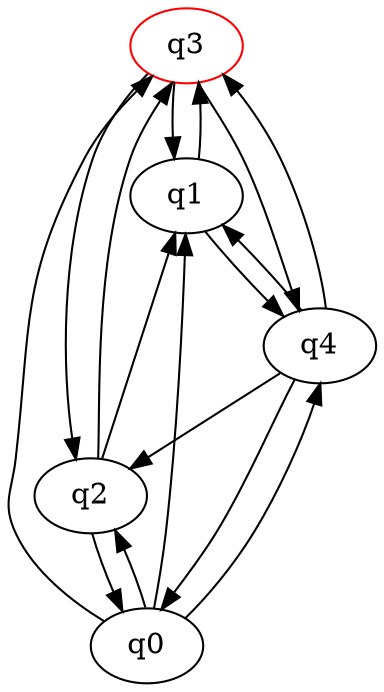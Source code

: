 digraph A{
q3 [initial=1,color=green];
q3 [final=1,color=red];
q0 -> q1;
q0 -> q2;
q0 -> q3;
q0 -> q4;
q1 -> q3;
q1 -> q4;
q2 -> q0;
q2 -> q1;
q2 -> q3;
q3 -> q1;
q3 -> q2;
q3 -> q4;
q4 -> q0;
q4 -> q1;
q4 -> q2;
q4 -> q3;
}